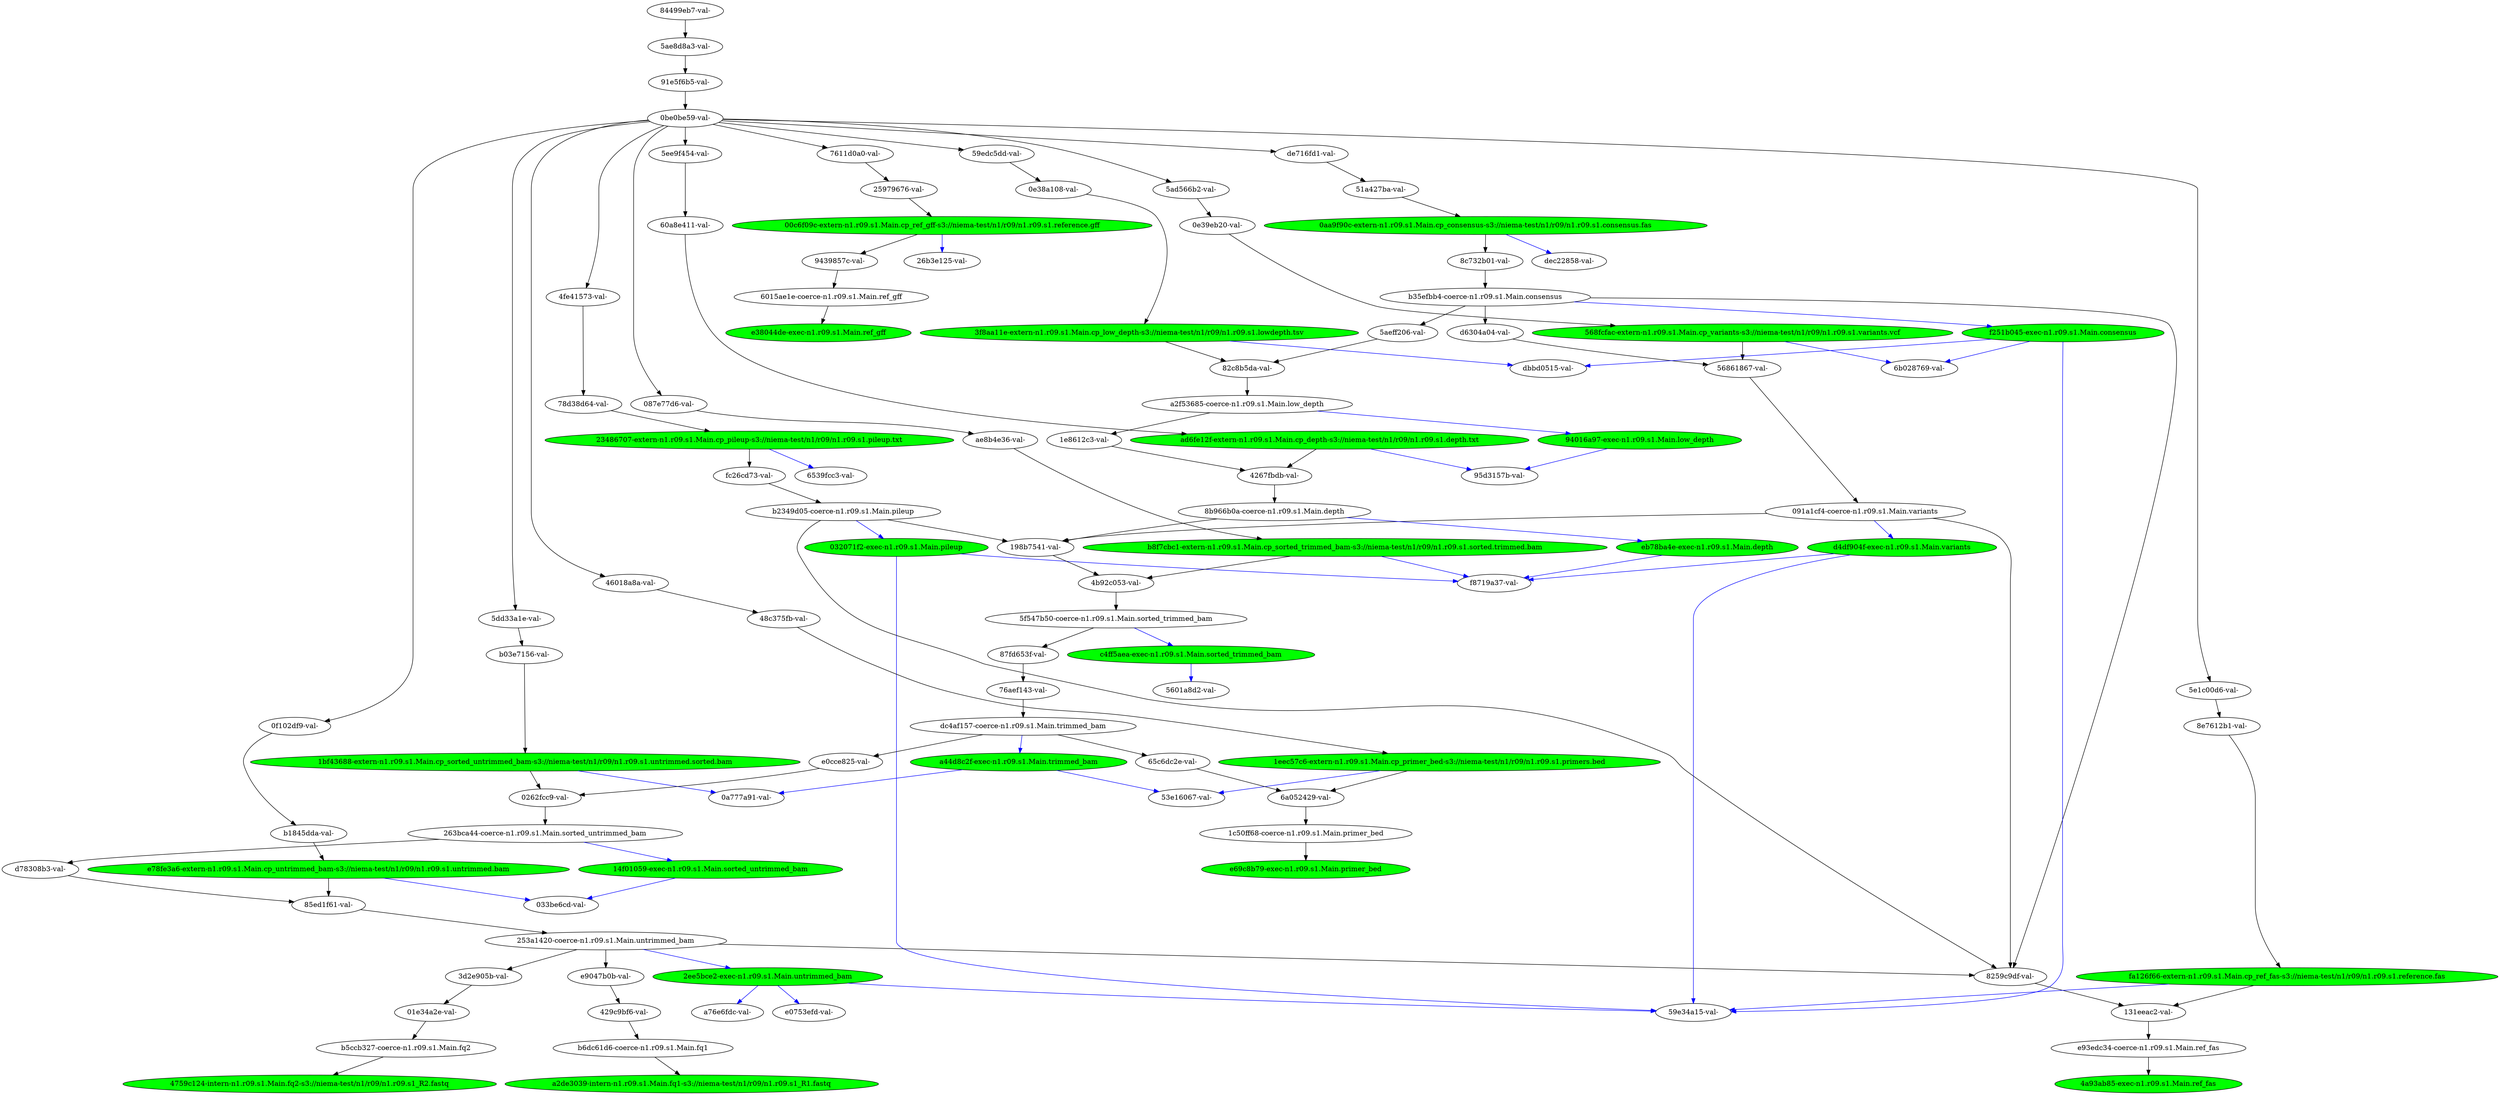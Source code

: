strict digraph "reflow flowgraph sha256:2cdaf546428c187efefd798cea1cdd07acaa458910d082259dd0c81426ff4bc5" {
// Node definitions.
"00c6f09c-extern-n1.r09.s1.Main.cp_ref_gff-s3://niema-test/n1/r09/n1.r09.s1.reference.gff" [
fillcolor=green
style=filled
];
"01e34a2e-val-";
"0262fcc9-val-";
"032071f2-exec-n1.r09.s1.Main.pileup" [
fillcolor=green
style=filled
];
"033be6cd-val-";
"087e77d6-val-";
"091a1cf4-coerce-n1.r09.s1.Main.variants";
"0a777a91-val-";
"0aa9f90c-extern-n1.r09.s1.Main.cp_consensus-s3://niema-test/n1/r09/n1.r09.s1.consensus.fas" [
fillcolor=green
style=filled
];
"0be0be59-val-";
"0e38a108-val-";
"0e39eb20-val-";
"0f102df9-val-";
"131eeac2-val-";
"14f01059-exec-n1.r09.s1.Main.sorted_untrimmed_bam" [
fillcolor=green
style=filled
];
"198b7541-val-";
"1bf43688-extern-n1.r09.s1.Main.cp_sorted_untrimmed_bam-s3://niema-test/n1/r09/n1.r09.s1.untrimmed.sorted.bam" [
fillcolor=green
style=filled
];
"1c50ff68-coerce-n1.r09.s1.Main.primer_bed";
"1e8612c3-val-";
"1eec57c6-extern-n1.r09.s1.Main.cp_primer_bed-s3://niema-test/n1/r09/n1.r09.s1.primers.bed" [
fillcolor=green
style=filled
];
"23486707-extern-n1.r09.s1.Main.cp_pileup-s3://niema-test/n1/r09/n1.r09.s1.pileup.txt" [
fillcolor=green
style=filled
];
"253a1420-coerce-n1.r09.s1.Main.untrimmed_bam";
"25979676-val-";
"263bca44-coerce-n1.r09.s1.Main.sorted_untrimmed_bam";
"26b3e125-val-";
"2ee5bce2-exec-n1.r09.s1.Main.untrimmed_bam" [
fillcolor=green
style=filled
];
"3d2e905b-val-";
"3f8aa11e-extern-n1.r09.s1.Main.cp_low_depth-s3://niema-test/n1/r09/n1.r09.s1.lowdepth.tsv" [
fillcolor=green
style=filled
];
"4267fbdb-val-";
"429c9bf6-val-";
"46018a8a-val-";
"4759c124-intern-n1.r09.s1.Main.fq2-s3://niema-test/n1/r09/n1.r09.s1_R2.fastq" [
fillcolor=green
style=filled
];
"48c375fb-val-";
"4a93ab85-exec-n1.r09.s1.Main.ref_fas" [
fillcolor=green
style=filled
];
"4b92c053-val-";
"4fe41573-val-";
"51a427ba-val-";
"53e16067-val-";
"5601a8d2-val-";
"56861867-val-";
"568fcfac-extern-n1.r09.s1.Main.cp_variants-s3://niema-test/n1/r09/n1.r09.s1.variants.vcf" [
fillcolor=green
style=filled
];
"59e34a15-val-";
"59edc5dd-val-";
"5ad566b2-val-";
"5ae8d8a3-val-";
"5aeff206-val-";
"5dd33a1e-val-";
"5e1c00d6-val-";
"5ee9f454-val-";
"5f547b50-coerce-n1.r09.s1.Main.sorted_trimmed_bam";
"6015ae1e-coerce-n1.r09.s1.Main.ref_gff";
"60a8e411-val-";
"6539fcc3-val-";
"65c6dc2e-val-";
"6a052429-val-";
"6b028769-val-";
"7611d0a0-val-";
"76aef143-val-";
"78d38d64-val-";
"8259c9df-val-";
"82c8b5da-val-";
"84499eb7-val-";
"85ed1f61-val-";
"87fd653f-val-";
"8b966b0a-coerce-n1.r09.s1.Main.depth";
"8c732b01-val-";
"8e7612b1-val-";
"91e5f6b5-val-";
"94016a97-exec-n1.r09.s1.Main.low_depth" [
fillcolor=green
style=filled
];
"9439857c-val-";
"95d3157b-val-";
"a2de3039-intern-n1.r09.s1.Main.fq1-s3://niema-test/n1/r09/n1.r09.s1_R1.fastq" [
fillcolor=green
style=filled
];
"a2f53685-coerce-n1.r09.s1.Main.low_depth";
"a44d8c2f-exec-n1.r09.s1.Main.trimmed_bam" [
fillcolor=green
style=filled
];
"a76e6fdc-val-";
"ad6fe12f-extern-n1.r09.s1.Main.cp_depth-s3://niema-test/n1/r09/n1.r09.s1.depth.txt" [
fillcolor=green
style=filled
];
"ae8b4e36-val-";
"b03e7156-val-";
"b1845dda-val-";
"b2349d05-coerce-n1.r09.s1.Main.pileup";
"b35efbb4-coerce-n1.r09.s1.Main.consensus";
"b5ccb327-coerce-n1.r09.s1.Main.fq2";
"b6dc61d6-coerce-n1.r09.s1.Main.fq1";
"b8f7cbc1-extern-n1.r09.s1.Main.cp_sorted_trimmed_bam-s3://niema-test/n1/r09/n1.r09.s1.sorted.trimmed.bam" [
fillcolor=green
style=filled
];
"c4ff5aea-exec-n1.r09.s1.Main.sorted_trimmed_bam" [
fillcolor=green
style=filled
];
"d4df904f-exec-n1.r09.s1.Main.variants" [
fillcolor=green
style=filled
];
"d6304a04-val-";
"d78308b3-val-";
"dbbd0515-val-";
"dc4af157-coerce-n1.r09.s1.Main.trimmed_bam";
"de716fd1-val-";
"dec22858-val-";
"e0753efd-val-";
"e0cce825-val-";
"e38044de-exec-n1.r09.s1.Main.ref_gff" [
fillcolor=green
style=filled
];
"e69c8b79-exec-n1.r09.s1.Main.primer_bed" [
fillcolor=green
style=filled
];
"e78fe3a6-extern-n1.r09.s1.Main.cp_untrimmed_bam-s3://niema-test/n1/r09/n1.r09.s1.untrimmed.bam" [
fillcolor=green
style=filled
];
"e9047b0b-val-";
"e93edc34-coerce-n1.r09.s1.Main.ref_fas";
"eb78ba4e-exec-n1.r09.s1.Main.depth" [
fillcolor=green
style=filled
];
"f251b045-exec-n1.r09.s1.Main.consensus" [
fillcolor=green
style=filled
];
"f8719a37-val-";
"fa126f66-extern-n1.r09.s1.Main.cp_ref_fas-s3://niema-test/n1/r09/n1.r09.s1.reference.fas" [
fillcolor=green
style=filled
];
"fc26cd73-val-";

// Edge definitions.
"00c6f09c-extern-n1.r09.s1.Main.cp_ref_gff-s3://niema-test/n1/r09/n1.r09.s1.reference.gff" -> "26b3e125-val-" [
dynamic=true
color=blue
];
"00c6f09c-extern-n1.r09.s1.Main.cp_ref_gff-s3://niema-test/n1/r09/n1.r09.s1.reference.gff" -> "9439857c-val-" [dynamic=false];
"01e34a2e-val-" -> "b5ccb327-coerce-n1.r09.s1.Main.fq2" [dynamic=false];
"0262fcc9-val-" -> "263bca44-coerce-n1.r09.s1.Main.sorted_untrimmed_bam" [dynamic=false];
"032071f2-exec-n1.r09.s1.Main.pileup" -> "59e34a15-val-" [
dynamic=true
color=blue
];
"032071f2-exec-n1.r09.s1.Main.pileup" -> "f8719a37-val-" [
dynamic=true
color=blue
];
"087e77d6-val-" -> "ae8b4e36-val-" [dynamic=false];
"091a1cf4-coerce-n1.r09.s1.Main.variants" -> "198b7541-val-" [dynamic=false];
"091a1cf4-coerce-n1.r09.s1.Main.variants" -> "8259c9df-val-" [dynamic=false];
"091a1cf4-coerce-n1.r09.s1.Main.variants" -> "d4df904f-exec-n1.r09.s1.Main.variants" [
dynamic=true
color=blue
];
"0aa9f90c-extern-n1.r09.s1.Main.cp_consensus-s3://niema-test/n1/r09/n1.r09.s1.consensus.fas" -> "8c732b01-val-" [dynamic=false];
"0aa9f90c-extern-n1.r09.s1.Main.cp_consensus-s3://niema-test/n1/r09/n1.r09.s1.consensus.fas" -> "dec22858-val-" [
dynamic=true
color=blue
];
"0be0be59-val-" -> "087e77d6-val-" [dynamic=false];
"0be0be59-val-" -> "0f102df9-val-" [dynamic=false];
"0be0be59-val-" -> "46018a8a-val-" [dynamic=false];
"0be0be59-val-" -> "4fe41573-val-" [dynamic=false];
"0be0be59-val-" -> "59edc5dd-val-" [dynamic=false];
"0be0be59-val-" -> "5ad566b2-val-" [dynamic=false];
"0be0be59-val-" -> "5dd33a1e-val-" [dynamic=false];
"0be0be59-val-" -> "5e1c00d6-val-" [dynamic=false];
"0be0be59-val-" -> "5ee9f454-val-" [dynamic=false];
"0be0be59-val-" -> "7611d0a0-val-" [dynamic=false];
"0be0be59-val-" -> "de716fd1-val-" [dynamic=false];
"0e38a108-val-" -> "3f8aa11e-extern-n1.r09.s1.Main.cp_low_depth-s3://niema-test/n1/r09/n1.r09.s1.lowdepth.tsv" [dynamic=false];
"0e39eb20-val-" -> "568fcfac-extern-n1.r09.s1.Main.cp_variants-s3://niema-test/n1/r09/n1.r09.s1.variants.vcf" [dynamic=false];
"0f102df9-val-" -> "b1845dda-val-" [dynamic=false];
"131eeac2-val-" -> "e93edc34-coerce-n1.r09.s1.Main.ref_fas" [dynamic=false];
"14f01059-exec-n1.r09.s1.Main.sorted_untrimmed_bam" -> "033be6cd-val-" [
dynamic=true
color=blue
];
"198b7541-val-" -> "4b92c053-val-" [dynamic=false];
"1bf43688-extern-n1.r09.s1.Main.cp_sorted_untrimmed_bam-s3://niema-test/n1/r09/n1.r09.s1.untrimmed.sorted.bam" -> "0262fcc9-val-" [dynamic=false];
"1bf43688-extern-n1.r09.s1.Main.cp_sorted_untrimmed_bam-s3://niema-test/n1/r09/n1.r09.s1.untrimmed.sorted.bam" -> "0a777a91-val-" [
dynamic=true
color=blue
];
"1c50ff68-coerce-n1.r09.s1.Main.primer_bed" -> "e69c8b79-exec-n1.r09.s1.Main.primer_bed" [dynamic=false];
"1e8612c3-val-" -> "4267fbdb-val-" [dynamic=false];
"1eec57c6-extern-n1.r09.s1.Main.cp_primer_bed-s3://niema-test/n1/r09/n1.r09.s1.primers.bed" -> "53e16067-val-" [
dynamic=true
color=blue
];
"1eec57c6-extern-n1.r09.s1.Main.cp_primer_bed-s3://niema-test/n1/r09/n1.r09.s1.primers.bed" -> "6a052429-val-" [dynamic=false];
"23486707-extern-n1.r09.s1.Main.cp_pileup-s3://niema-test/n1/r09/n1.r09.s1.pileup.txt" -> "6539fcc3-val-" [
dynamic=true
color=blue
];
"23486707-extern-n1.r09.s1.Main.cp_pileup-s3://niema-test/n1/r09/n1.r09.s1.pileup.txt" -> "fc26cd73-val-" [dynamic=false];
"253a1420-coerce-n1.r09.s1.Main.untrimmed_bam" -> "2ee5bce2-exec-n1.r09.s1.Main.untrimmed_bam" [
dynamic=true
color=blue
];
"253a1420-coerce-n1.r09.s1.Main.untrimmed_bam" -> "3d2e905b-val-" [dynamic=false];
"253a1420-coerce-n1.r09.s1.Main.untrimmed_bam" -> "8259c9df-val-" [dynamic=false];
"253a1420-coerce-n1.r09.s1.Main.untrimmed_bam" -> "e9047b0b-val-" [dynamic=false];
"25979676-val-" -> "00c6f09c-extern-n1.r09.s1.Main.cp_ref_gff-s3://niema-test/n1/r09/n1.r09.s1.reference.gff" [dynamic=false];
"263bca44-coerce-n1.r09.s1.Main.sorted_untrimmed_bam" -> "14f01059-exec-n1.r09.s1.Main.sorted_untrimmed_bam" [
dynamic=true
color=blue
];
"263bca44-coerce-n1.r09.s1.Main.sorted_untrimmed_bam" -> "d78308b3-val-" [dynamic=false];
"2ee5bce2-exec-n1.r09.s1.Main.untrimmed_bam" -> "59e34a15-val-" [
dynamic=true
color=blue
];
"2ee5bce2-exec-n1.r09.s1.Main.untrimmed_bam" -> "a76e6fdc-val-" [
dynamic=true
color=blue
];
"2ee5bce2-exec-n1.r09.s1.Main.untrimmed_bam" -> "e0753efd-val-" [
dynamic=true
color=blue
];
"3d2e905b-val-" -> "01e34a2e-val-" [dynamic=false];
"3f8aa11e-extern-n1.r09.s1.Main.cp_low_depth-s3://niema-test/n1/r09/n1.r09.s1.lowdepth.tsv" -> "82c8b5da-val-" [dynamic=false];
"3f8aa11e-extern-n1.r09.s1.Main.cp_low_depth-s3://niema-test/n1/r09/n1.r09.s1.lowdepth.tsv" -> "dbbd0515-val-" [
dynamic=true
color=blue
];
"4267fbdb-val-" -> "8b966b0a-coerce-n1.r09.s1.Main.depth" [dynamic=false];
"429c9bf6-val-" -> "b6dc61d6-coerce-n1.r09.s1.Main.fq1" [dynamic=false];
"46018a8a-val-" -> "48c375fb-val-" [dynamic=false];
"48c375fb-val-" -> "1eec57c6-extern-n1.r09.s1.Main.cp_primer_bed-s3://niema-test/n1/r09/n1.r09.s1.primers.bed" [dynamic=false];
"4b92c053-val-" -> "5f547b50-coerce-n1.r09.s1.Main.sorted_trimmed_bam" [dynamic=false];
"4fe41573-val-" -> "78d38d64-val-" [dynamic=false];
"51a427ba-val-" -> "0aa9f90c-extern-n1.r09.s1.Main.cp_consensus-s3://niema-test/n1/r09/n1.r09.s1.consensus.fas" [dynamic=false];
"56861867-val-" -> "091a1cf4-coerce-n1.r09.s1.Main.variants" [dynamic=false];
"568fcfac-extern-n1.r09.s1.Main.cp_variants-s3://niema-test/n1/r09/n1.r09.s1.variants.vcf" -> "56861867-val-" [dynamic=false];
"568fcfac-extern-n1.r09.s1.Main.cp_variants-s3://niema-test/n1/r09/n1.r09.s1.variants.vcf" -> "6b028769-val-" [
dynamic=true
color=blue
];
"59edc5dd-val-" -> "0e38a108-val-" [dynamic=false];
"5ad566b2-val-" -> "0e39eb20-val-" [dynamic=false];
"5ae8d8a3-val-" -> "91e5f6b5-val-" [dynamic=false];
"5aeff206-val-" -> "82c8b5da-val-" [dynamic=false];
"5dd33a1e-val-" -> "b03e7156-val-" [dynamic=false];
"5e1c00d6-val-" -> "8e7612b1-val-" [dynamic=false];
"5ee9f454-val-" -> "60a8e411-val-" [dynamic=false];
"5f547b50-coerce-n1.r09.s1.Main.sorted_trimmed_bam" -> "87fd653f-val-" [dynamic=false];
"5f547b50-coerce-n1.r09.s1.Main.sorted_trimmed_bam" -> "c4ff5aea-exec-n1.r09.s1.Main.sorted_trimmed_bam" [
dynamic=true
color=blue
];
"6015ae1e-coerce-n1.r09.s1.Main.ref_gff" -> "e38044de-exec-n1.r09.s1.Main.ref_gff" [dynamic=false];
"60a8e411-val-" -> "ad6fe12f-extern-n1.r09.s1.Main.cp_depth-s3://niema-test/n1/r09/n1.r09.s1.depth.txt" [dynamic=false];
"65c6dc2e-val-" -> "6a052429-val-" [dynamic=false];
"6a052429-val-" -> "1c50ff68-coerce-n1.r09.s1.Main.primer_bed" [dynamic=false];
"7611d0a0-val-" -> "25979676-val-" [dynamic=false];
"76aef143-val-" -> "dc4af157-coerce-n1.r09.s1.Main.trimmed_bam" [dynamic=false];
"78d38d64-val-" -> "23486707-extern-n1.r09.s1.Main.cp_pileup-s3://niema-test/n1/r09/n1.r09.s1.pileup.txt" [dynamic=false];
"8259c9df-val-" -> "131eeac2-val-" [dynamic=false];
"82c8b5da-val-" -> "a2f53685-coerce-n1.r09.s1.Main.low_depth" [dynamic=false];
"84499eb7-val-" -> "5ae8d8a3-val-" [dynamic=false];
"85ed1f61-val-" -> "253a1420-coerce-n1.r09.s1.Main.untrimmed_bam" [dynamic=false];
"87fd653f-val-" -> "76aef143-val-" [dynamic=false];
"8b966b0a-coerce-n1.r09.s1.Main.depth" -> "198b7541-val-" [dynamic=false];
"8b966b0a-coerce-n1.r09.s1.Main.depth" -> "eb78ba4e-exec-n1.r09.s1.Main.depth" [
dynamic=true
color=blue
];
"8c732b01-val-" -> "b35efbb4-coerce-n1.r09.s1.Main.consensus" [dynamic=false];
"8e7612b1-val-" -> "fa126f66-extern-n1.r09.s1.Main.cp_ref_fas-s3://niema-test/n1/r09/n1.r09.s1.reference.fas" [dynamic=false];
"91e5f6b5-val-" -> "0be0be59-val-" [dynamic=false];
"94016a97-exec-n1.r09.s1.Main.low_depth" -> "95d3157b-val-" [
dynamic=true
color=blue
];
"9439857c-val-" -> "6015ae1e-coerce-n1.r09.s1.Main.ref_gff" [dynamic=false];
"a2f53685-coerce-n1.r09.s1.Main.low_depth" -> "1e8612c3-val-" [dynamic=false];
"a2f53685-coerce-n1.r09.s1.Main.low_depth" -> "94016a97-exec-n1.r09.s1.Main.low_depth" [
dynamic=true
color=blue
];
"a44d8c2f-exec-n1.r09.s1.Main.trimmed_bam" -> "0a777a91-val-" [
dynamic=true
color=blue
];
"a44d8c2f-exec-n1.r09.s1.Main.trimmed_bam" -> "53e16067-val-" [
dynamic=true
color=blue
];
"ad6fe12f-extern-n1.r09.s1.Main.cp_depth-s3://niema-test/n1/r09/n1.r09.s1.depth.txt" -> "4267fbdb-val-" [dynamic=false];
"ad6fe12f-extern-n1.r09.s1.Main.cp_depth-s3://niema-test/n1/r09/n1.r09.s1.depth.txt" -> "95d3157b-val-" [
dynamic=true
color=blue
];
"ae8b4e36-val-" -> "b8f7cbc1-extern-n1.r09.s1.Main.cp_sorted_trimmed_bam-s3://niema-test/n1/r09/n1.r09.s1.sorted.trimmed.bam" [dynamic=false];
"b03e7156-val-" -> "1bf43688-extern-n1.r09.s1.Main.cp_sorted_untrimmed_bam-s3://niema-test/n1/r09/n1.r09.s1.untrimmed.sorted.bam" [dynamic=false];
"b1845dda-val-" -> "e78fe3a6-extern-n1.r09.s1.Main.cp_untrimmed_bam-s3://niema-test/n1/r09/n1.r09.s1.untrimmed.bam" [dynamic=false];
"b2349d05-coerce-n1.r09.s1.Main.pileup" -> "032071f2-exec-n1.r09.s1.Main.pileup" [
dynamic=true
color=blue
];
"b2349d05-coerce-n1.r09.s1.Main.pileup" -> "198b7541-val-" [dynamic=false];
"b2349d05-coerce-n1.r09.s1.Main.pileup" -> "8259c9df-val-" [dynamic=false];
"b35efbb4-coerce-n1.r09.s1.Main.consensus" -> "5aeff206-val-" [dynamic=false];
"b35efbb4-coerce-n1.r09.s1.Main.consensus" -> "8259c9df-val-" [dynamic=false];
"b35efbb4-coerce-n1.r09.s1.Main.consensus" -> "d6304a04-val-" [dynamic=false];
"b35efbb4-coerce-n1.r09.s1.Main.consensus" -> "f251b045-exec-n1.r09.s1.Main.consensus" [
dynamic=true
color=blue
];
"b5ccb327-coerce-n1.r09.s1.Main.fq2" -> "4759c124-intern-n1.r09.s1.Main.fq2-s3://niema-test/n1/r09/n1.r09.s1_R2.fastq" [dynamic=false];
"b6dc61d6-coerce-n1.r09.s1.Main.fq1" -> "a2de3039-intern-n1.r09.s1.Main.fq1-s3://niema-test/n1/r09/n1.r09.s1_R1.fastq" [dynamic=false];
"b8f7cbc1-extern-n1.r09.s1.Main.cp_sorted_trimmed_bam-s3://niema-test/n1/r09/n1.r09.s1.sorted.trimmed.bam" -> "4b92c053-val-" [dynamic=false];
"b8f7cbc1-extern-n1.r09.s1.Main.cp_sorted_trimmed_bam-s3://niema-test/n1/r09/n1.r09.s1.sorted.trimmed.bam" -> "f8719a37-val-" [
dynamic=true
color=blue
];
"c4ff5aea-exec-n1.r09.s1.Main.sorted_trimmed_bam" -> "5601a8d2-val-" [
dynamic=true
color=blue
];
"d4df904f-exec-n1.r09.s1.Main.variants" -> "59e34a15-val-" [
dynamic=true
color=blue
];
"d4df904f-exec-n1.r09.s1.Main.variants" -> "f8719a37-val-" [
dynamic=true
color=blue
];
"d6304a04-val-" -> "56861867-val-" [dynamic=false];
"d78308b3-val-" -> "85ed1f61-val-" [dynamic=false];
"dc4af157-coerce-n1.r09.s1.Main.trimmed_bam" -> "65c6dc2e-val-" [dynamic=false];
"dc4af157-coerce-n1.r09.s1.Main.trimmed_bam" -> "a44d8c2f-exec-n1.r09.s1.Main.trimmed_bam" [
dynamic=true
color=blue
];
"dc4af157-coerce-n1.r09.s1.Main.trimmed_bam" -> "e0cce825-val-" [dynamic=false];
"de716fd1-val-" -> "51a427ba-val-" [dynamic=false];
"e0cce825-val-" -> "0262fcc9-val-" [dynamic=false];
"e78fe3a6-extern-n1.r09.s1.Main.cp_untrimmed_bam-s3://niema-test/n1/r09/n1.r09.s1.untrimmed.bam" -> "033be6cd-val-" [
dynamic=true
color=blue
];
"e78fe3a6-extern-n1.r09.s1.Main.cp_untrimmed_bam-s3://niema-test/n1/r09/n1.r09.s1.untrimmed.bam" -> "85ed1f61-val-" [dynamic=false];
"e9047b0b-val-" -> "429c9bf6-val-" [dynamic=false];
"e93edc34-coerce-n1.r09.s1.Main.ref_fas" -> "4a93ab85-exec-n1.r09.s1.Main.ref_fas" [dynamic=false];
"eb78ba4e-exec-n1.r09.s1.Main.depth" -> "f8719a37-val-" [
dynamic=true
color=blue
];
"f251b045-exec-n1.r09.s1.Main.consensus" -> "59e34a15-val-" [
dynamic=true
color=blue
];
"f251b045-exec-n1.r09.s1.Main.consensus" -> "6b028769-val-" [
dynamic=true
color=blue
];
"f251b045-exec-n1.r09.s1.Main.consensus" -> "dbbd0515-val-" [
dynamic=true
color=blue
];
"fa126f66-extern-n1.r09.s1.Main.cp_ref_fas-s3://niema-test/n1/r09/n1.r09.s1.reference.fas" -> "131eeac2-val-" [dynamic=false];
"fa126f66-extern-n1.r09.s1.Main.cp_ref_fas-s3://niema-test/n1/r09/n1.r09.s1.reference.fas" -> "59e34a15-val-" [
dynamic=true
color=blue
];
"fc26cd73-val-" -> "b2349d05-coerce-n1.r09.s1.Main.pileup" [dynamic=false];
}
